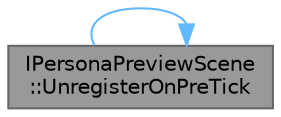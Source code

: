 digraph "IPersonaPreviewScene::UnregisterOnPreTick"
{
 // INTERACTIVE_SVG=YES
 // LATEX_PDF_SIZE
  bgcolor="transparent";
  edge [fontname=Helvetica,fontsize=10,labelfontname=Helvetica,labelfontsize=10];
  node [fontname=Helvetica,fontsize=10,shape=box,height=0.2,width=0.4];
  rankdir="LR";
  Node1 [id="Node000001",label="IPersonaPreviewScene\l::UnregisterOnPreTick",height=0.2,width=0.4,color="gray40", fillcolor="grey60", style="filled", fontcolor="black",tooltip="Unregister a callback for just before the preview scene is ticked."];
  Node1 -> Node1 [id="edge1_Node000001_Node000001",color="steelblue1",style="solid",tooltip=" "];
}
